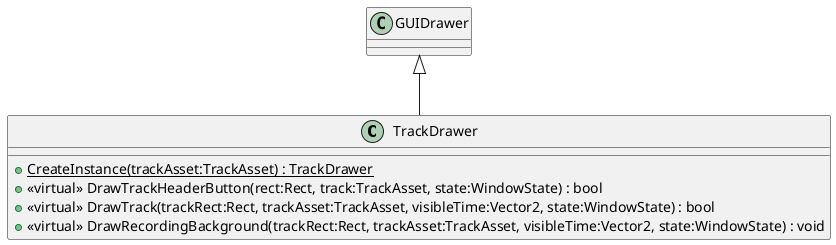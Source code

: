 @startuml
class TrackDrawer {
    + {static} CreateInstance(trackAsset:TrackAsset) : TrackDrawer
    + <<virtual>> DrawTrackHeaderButton(rect:Rect, track:TrackAsset, state:WindowState) : bool
    + <<virtual>> DrawTrack(trackRect:Rect, trackAsset:TrackAsset, visibleTime:Vector2, state:WindowState) : bool
    + <<virtual>> DrawRecordingBackground(trackRect:Rect, trackAsset:TrackAsset, visibleTime:Vector2, state:WindowState) : void
}
GUIDrawer <|-- TrackDrawer
@enduml
